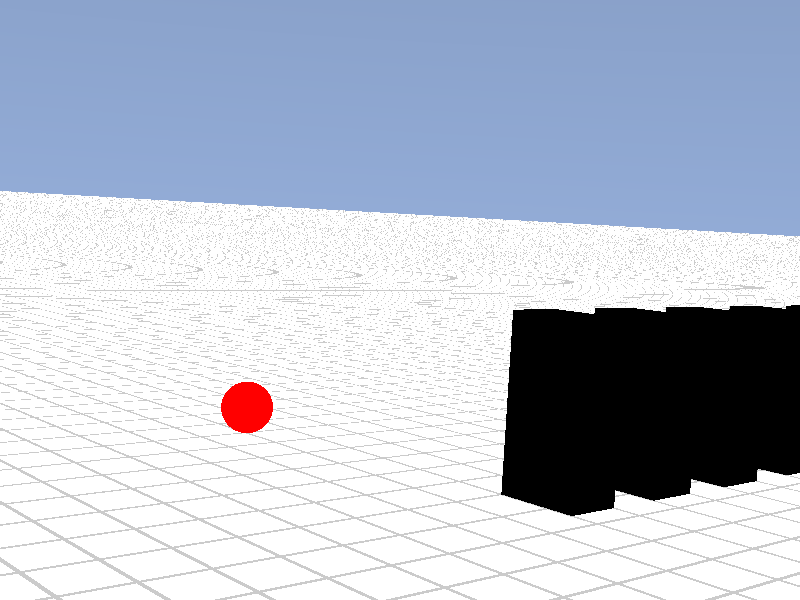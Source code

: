 #version 3.7;
global_settings {  assumed_gamma 1.0 }
#default{ finish{ ambient 0.1 diffuse 0.9 }} 
//--------------------------------------------------------------------------
#include "colors.inc"
#include "textures.inc"
#include "glass.inc"
#include "metals.inc"
#include "golds.inc"
#include "stones.inc"
#include "woods.inc"
#include "shapes.inc"
#include "shapes2.inc"
#include "functions.inc"
#include "math.inc"
#include "transforms.inc"

#declare RasterScale = 1.0;
#declare RasterHalfLine  = 0.035;  
#declare RasterHalfLineZ = 0.035; 
//-------------------------------------------------------------------------
#macro Raster(RScale, HLine) 
       pigment{ gradient x scale RScale
                color_map{[0.000   color rgbt<1,1,1,0>*0.6]
                          [0+HLine color rgbt<1,1,1,0>*0.6]
                          [0+HLine color rgbt<1,1,1,1>]
                          [1-HLine color rgbt<1,1,1,1>]
                          [1-HLine color rgbt<1,1,1,0>*0.6]
                          [1.000   color rgbt<1,1,1,0>*0.6]} }
 #end   
                            
                            
#declare Jump_Start  = 0.5;
#declare Jump_Height = 7;
#if (clock < Jump_Start )
 #declare Camera_Y = 3.20;
#else
 #declare Camera_Y = 1.00
   + Jump_Height*
     0.9*(1.4-cos(4*pi*(clock-Jump_Start)));
#end 


#declare Camera_2 = camera {
                         angle 38
                         location <3,Camera_Y,-20>
                         right x*image_width/image_height
                         look_at <-3,3,5>
                         rotate<0,-360*(clock+0.1),5>
}
                            
                            
#declare domino=   box {
    <-1,0,-1>,< 0.5,3,0>
     texture { pigment{ rgb<0,0,0> }
                  finish { diffuse 0.9
                           phong 1}
                translate<25,0,-5>
                
                }
  }              
  
  
#declare esfera=   sphere{ <0,0,0>, 0.25
        texture { pigment{ rgb<1,0,0> }
                  finish { diffuse 0.9
                           phong 1}
                } 
        translate <-2.5,0.25,-1>
      scale<2,2,2>
        }              
                            
                            
camera{Camera_2}
// sun ---------------------------------------------------------------------
light_source{<1500,2500,-2500> color White}

// sky --------------------------------------------------------------- 

sky_sphere{ pigment{ gradient <0,1,0>
                     color_map{ [0   color rgb<0.24,0.34,0.56>*1.2]        
                                [0.5 color rgb<0.24,0.34,0.56>*0.4] 
                                [0.5 color rgb<0.24,0.34,0.56>*0.4] 
                                [1.0 color rgb<0.24,0.34,0.56>*1.2]          
                              }
                                     
                                     
                                     
                                     
                      rotate< 0,0, 0>  
                   
                     scale 2 }
           } 
           
          
//------------------------------------------------------------------------


//--------------------------------------------------------------------------
//---------------------------- objects in scene ----------------------------
//--------------------------------------------------------------------------

plane { <0,1,0>, 0
        texture { pigment{color White*1.1}
                  finish {ambient 0.45 diffuse 0.85}}
        texture { Raster(RasterScale,RasterHalfLine ) rotate<0,0,0> }
        texture { Raster(RasterScale,RasterHalfLineZ) rotate<0,90,0>}
        rotate<0,0,0>
      }

union{
 object{esfera}
 #for (i, 0,20, 1)

   object{ domino
           translate<2,0,i*2 >
         }

 #end 

 rotate<0,0,0>
 translate<0,0,0>
}

